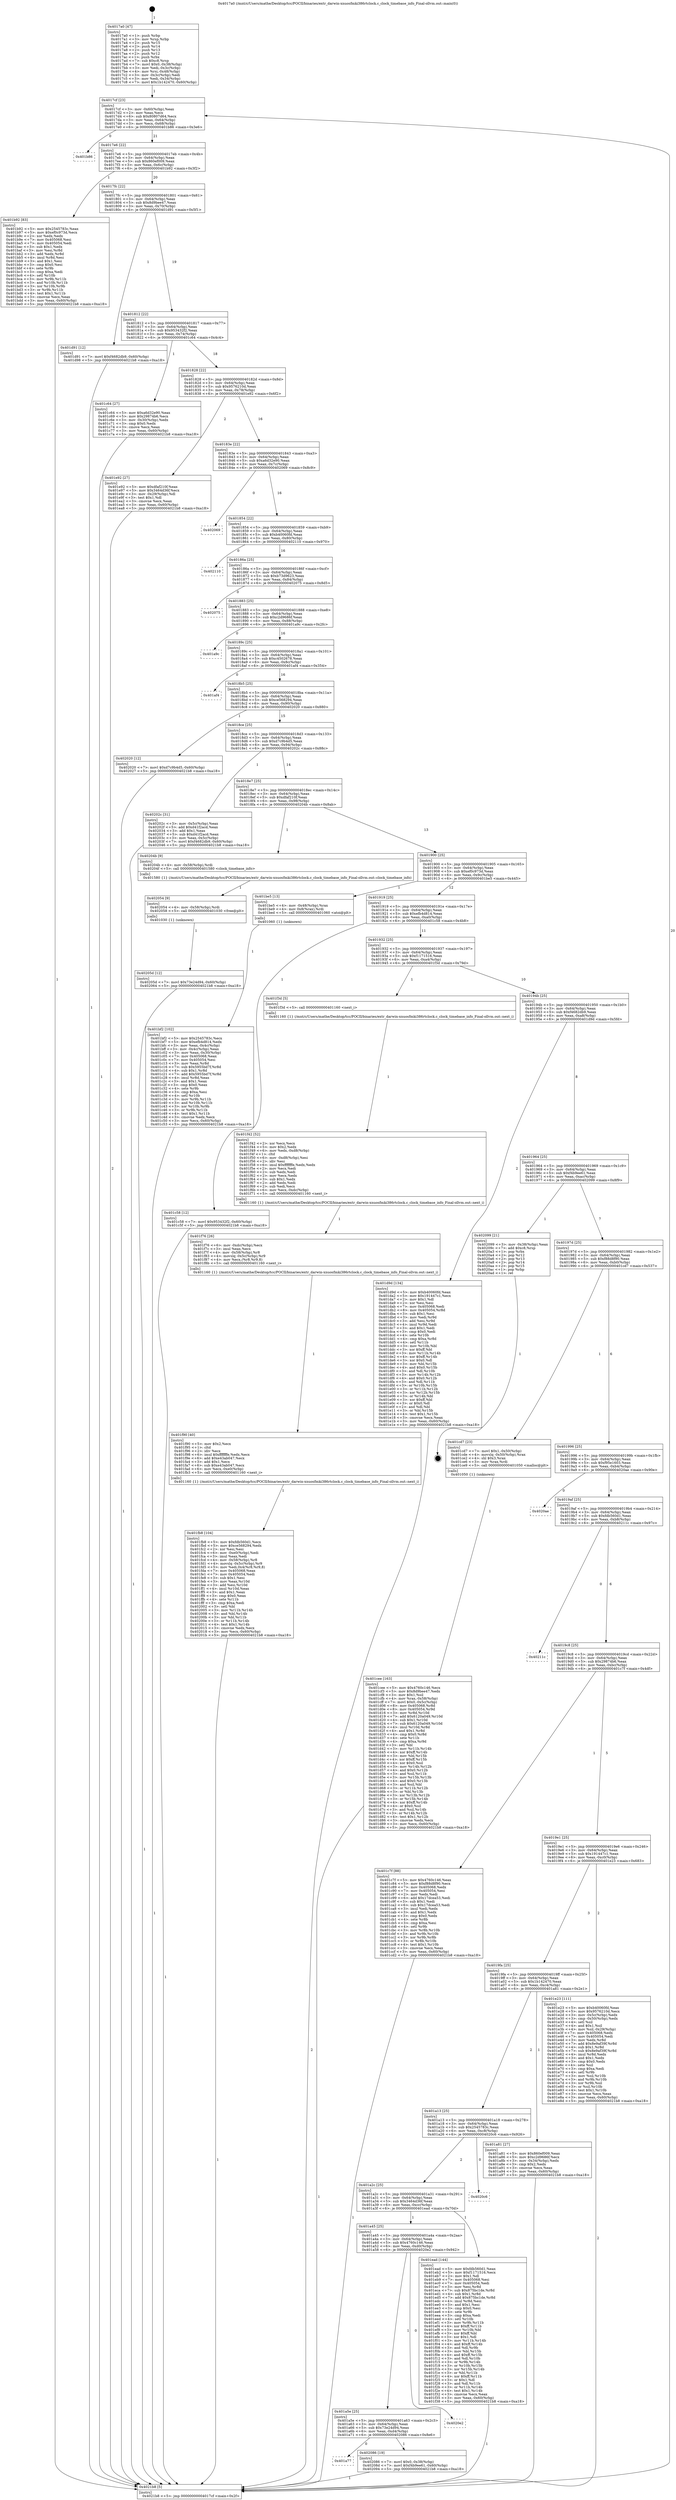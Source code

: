 digraph "0x4017a0" {
  label = "0x4017a0 (/mnt/c/Users/mathe/Desktop/tcc/POCII/binaries/extr_darwin-xnuosfmki386rtclock.c_clock_timebase_info_Final-ollvm.out::main(0))"
  labelloc = "t"
  node[shape=record]

  Entry [label="",width=0.3,height=0.3,shape=circle,fillcolor=black,style=filled]
  "0x4017cf" [label="{
     0x4017cf [23]\l
     | [instrs]\l
     &nbsp;&nbsp;0x4017cf \<+3\>: mov -0x60(%rbp),%eax\l
     &nbsp;&nbsp;0x4017d2 \<+2\>: mov %eax,%ecx\l
     &nbsp;&nbsp;0x4017d4 \<+6\>: sub $0x80807d64,%ecx\l
     &nbsp;&nbsp;0x4017da \<+3\>: mov %eax,-0x64(%rbp)\l
     &nbsp;&nbsp;0x4017dd \<+3\>: mov %ecx,-0x68(%rbp)\l
     &nbsp;&nbsp;0x4017e0 \<+6\>: je 0000000000401b86 \<main+0x3e6\>\l
  }"]
  "0x401b86" [label="{
     0x401b86\l
  }", style=dashed]
  "0x4017e6" [label="{
     0x4017e6 [22]\l
     | [instrs]\l
     &nbsp;&nbsp;0x4017e6 \<+5\>: jmp 00000000004017eb \<main+0x4b\>\l
     &nbsp;&nbsp;0x4017eb \<+3\>: mov -0x64(%rbp),%eax\l
     &nbsp;&nbsp;0x4017ee \<+5\>: sub $0x860ef009,%eax\l
     &nbsp;&nbsp;0x4017f3 \<+3\>: mov %eax,-0x6c(%rbp)\l
     &nbsp;&nbsp;0x4017f6 \<+6\>: je 0000000000401b92 \<main+0x3f2\>\l
  }"]
  Exit [label="",width=0.3,height=0.3,shape=circle,fillcolor=black,style=filled,peripheries=2]
  "0x401b92" [label="{
     0x401b92 [83]\l
     | [instrs]\l
     &nbsp;&nbsp;0x401b92 \<+5\>: mov $0x2545783c,%eax\l
     &nbsp;&nbsp;0x401b97 \<+5\>: mov $0xef0c973d,%ecx\l
     &nbsp;&nbsp;0x401b9c \<+2\>: xor %edx,%edx\l
     &nbsp;&nbsp;0x401b9e \<+7\>: mov 0x405068,%esi\l
     &nbsp;&nbsp;0x401ba5 \<+7\>: mov 0x405054,%edi\l
     &nbsp;&nbsp;0x401bac \<+3\>: sub $0x1,%edx\l
     &nbsp;&nbsp;0x401baf \<+3\>: mov %esi,%r8d\l
     &nbsp;&nbsp;0x401bb2 \<+3\>: add %edx,%r8d\l
     &nbsp;&nbsp;0x401bb5 \<+4\>: imul %r8d,%esi\l
     &nbsp;&nbsp;0x401bb9 \<+3\>: and $0x1,%esi\l
     &nbsp;&nbsp;0x401bbc \<+3\>: cmp $0x0,%esi\l
     &nbsp;&nbsp;0x401bbf \<+4\>: sete %r9b\l
     &nbsp;&nbsp;0x401bc3 \<+3\>: cmp $0xa,%edi\l
     &nbsp;&nbsp;0x401bc6 \<+4\>: setl %r10b\l
     &nbsp;&nbsp;0x401bca \<+3\>: mov %r9b,%r11b\l
     &nbsp;&nbsp;0x401bcd \<+3\>: and %r10b,%r11b\l
     &nbsp;&nbsp;0x401bd0 \<+3\>: xor %r10b,%r9b\l
     &nbsp;&nbsp;0x401bd3 \<+3\>: or %r9b,%r11b\l
     &nbsp;&nbsp;0x401bd6 \<+4\>: test $0x1,%r11b\l
     &nbsp;&nbsp;0x401bda \<+3\>: cmovne %ecx,%eax\l
     &nbsp;&nbsp;0x401bdd \<+3\>: mov %eax,-0x60(%rbp)\l
     &nbsp;&nbsp;0x401be0 \<+5\>: jmp 00000000004021b8 \<main+0xa18\>\l
  }"]
  "0x4017fc" [label="{
     0x4017fc [22]\l
     | [instrs]\l
     &nbsp;&nbsp;0x4017fc \<+5\>: jmp 0000000000401801 \<main+0x61\>\l
     &nbsp;&nbsp;0x401801 \<+3\>: mov -0x64(%rbp),%eax\l
     &nbsp;&nbsp;0x401804 \<+5\>: sub $0x8d9bee47,%eax\l
     &nbsp;&nbsp;0x401809 \<+3\>: mov %eax,-0x70(%rbp)\l
     &nbsp;&nbsp;0x40180c \<+6\>: je 0000000000401d91 \<main+0x5f1\>\l
  }"]
  "0x401a77" [label="{
     0x401a77\l
  }", style=dashed]
  "0x401d91" [label="{
     0x401d91 [12]\l
     | [instrs]\l
     &nbsp;&nbsp;0x401d91 \<+7\>: movl $0xf4682db9,-0x60(%rbp)\l
     &nbsp;&nbsp;0x401d98 \<+5\>: jmp 00000000004021b8 \<main+0xa18\>\l
  }"]
  "0x401812" [label="{
     0x401812 [22]\l
     | [instrs]\l
     &nbsp;&nbsp;0x401812 \<+5\>: jmp 0000000000401817 \<main+0x77\>\l
     &nbsp;&nbsp;0x401817 \<+3\>: mov -0x64(%rbp),%eax\l
     &nbsp;&nbsp;0x40181a \<+5\>: sub $0x953432f2,%eax\l
     &nbsp;&nbsp;0x40181f \<+3\>: mov %eax,-0x74(%rbp)\l
     &nbsp;&nbsp;0x401822 \<+6\>: je 0000000000401c64 \<main+0x4c4\>\l
  }"]
  "0x402086" [label="{
     0x402086 [19]\l
     | [instrs]\l
     &nbsp;&nbsp;0x402086 \<+7\>: movl $0x0,-0x38(%rbp)\l
     &nbsp;&nbsp;0x40208d \<+7\>: movl $0xf4b9ee61,-0x60(%rbp)\l
     &nbsp;&nbsp;0x402094 \<+5\>: jmp 00000000004021b8 \<main+0xa18\>\l
  }"]
  "0x401c64" [label="{
     0x401c64 [27]\l
     | [instrs]\l
     &nbsp;&nbsp;0x401c64 \<+5\>: mov $0xa6d32e90,%eax\l
     &nbsp;&nbsp;0x401c69 \<+5\>: mov $0x29874b6,%ecx\l
     &nbsp;&nbsp;0x401c6e \<+3\>: mov -0x30(%rbp),%edx\l
     &nbsp;&nbsp;0x401c71 \<+3\>: cmp $0x0,%edx\l
     &nbsp;&nbsp;0x401c74 \<+3\>: cmove %ecx,%eax\l
     &nbsp;&nbsp;0x401c77 \<+3\>: mov %eax,-0x60(%rbp)\l
     &nbsp;&nbsp;0x401c7a \<+5\>: jmp 00000000004021b8 \<main+0xa18\>\l
  }"]
  "0x401828" [label="{
     0x401828 [22]\l
     | [instrs]\l
     &nbsp;&nbsp;0x401828 \<+5\>: jmp 000000000040182d \<main+0x8d\>\l
     &nbsp;&nbsp;0x40182d \<+3\>: mov -0x64(%rbp),%eax\l
     &nbsp;&nbsp;0x401830 \<+5\>: sub $0x9576210d,%eax\l
     &nbsp;&nbsp;0x401835 \<+3\>: mov %eax,-0x78(%rbp)\l
     &nbsp;&nbsp;0x401838 \<+6\>: je 0000000000401e92 \<main+0x6f2\>\l
  }"]
  "0x401a5e" [label="{
     0x401a5e [25]\l
     | [instrs]\l
     &nbsp;&nbsp;0x401a5e \<+5\>: jmp 0000000000401a63 \<main+0x2c3\>\l
     &nbsp;&nbsp;0x401a63 \<+3\>: mov -0x64(%rbp),%eax\l
     &nbsp;&nbsp;0x401a66 \<+5\>: sub $0x73e24d94,%eax\l
     &nbsp;&nbsp;0x401a6b \<+6\>: mov %eax,-0xd4(%rbp)\l
     &nbsp;&nbsp;0x401a71 \<+6\>: je 0000000000402086 \<main+0x8e6\>\l
  }"]
  "0x401e92" [label="{
     0x401e92 [27]\l
     | [instrs]\l
     &nbsp;&nbsp;0x401e92 \<+5\>: mov $0xdfaf210f,%eax\l
     &nbsp;&nbsp;0x401e97 \<+5\>: mov $0x3464d36f,%ecx\l
     &nbsp;&nbsp;0x401e9c \<+3\>: mov -0x29(%rbp),%dl\l
     &nbsp;&nbsp;0x401e9f \<+3\>: test $0x1,%dl\l
     &nbsp;&nbsp;0x401ea2 \<+3\>: cmovne %ecx,%eax\l
     &nbsp;&nbsp;0x401ea5 \<+3\>: mov %eax,-0x60(%rbp)\l
     &nbsp;&nbsp;0x401ea8 \<+5\>: jmp 00000000004021b8 \<main+0xa18\>\l
  }"]
  "0x40183e" [label="{
     0x40183e [22]\l
     | [instrs]\l
     &nbsp;&nbsp;0x40183e \<+5\>: jmp 0000000000401843 \<main+0xa3\>\l
     &nbsp;&nbsp;0x401843 \<+3\>: mov -0x64(%rbp),%eax\l
     &nbsp;&nbsp;0x401846 \<+5\>: sub $0xa6d32e90,%eax\l
     &nbsp;&nbsp;0x40184b \<+3\>: mov %eax,-0x7c(%rbp)\l
     &nbsp;&nbsp;0x40184e \<+6\>: je 0000000000402069 \<main+0x8c9\>\l
  }"]
  "0x4020e2" [label="{
     0x4020e2\l
  }", style=dashed]
  "0x402069" [label="{
     0x402069\l
  }", style=dashed]
  "0x401854" [label="{
     0x401854 [22]\l
     | [instrs]\l
     &nbsp;&nbsp;0x401854 \<+5\>: jmp 0000000000401859 \<main+0xb9\>\l
     &nbsp;&nbsp;0x401859 \<+3\>: mov -0x64(%rbp),%eax\l
     &nbsp;&nbsp;0x40185c \<+5\>: sub $0xb40060fd,%eax\l
     &nbsp;&nbsp;0x401861 \<+3\>: mov %eax,-0x80(%rbp)\l
     &nbsp;&nbsp;0x401864 \<+6\>: je 0000000000402110 \<main+0x970\>\l
  }"]
  "0x40205d" [label="{
     0x40205d [12]\l
     | [instrs]\l
     &nbsp;&nbsp;0x40205d \<+7\>: movl $0x73e24d94,-0x60(%rbp)\l
     &nbsp;&nbsp;0x402064 \<+5\>: jmp 00000000004021b8 \<main+0xa18\>\l
  }"]
  "0x402110" [label="{
     0x402110\l
  }", style=dashed]
  "0x40186a" [label="{
     0x40186a [25]\l
     | [instrs]\l
     &nbsp;&nbsp;0x40186a \<+5\>: jmp 000000000040186f \<main+0xcf\>\l
     &nbsp;&nbsp;0x40186f \<+3\>: mov -0x64(%rbp),%eax\l
     &nbsp;&nbsp;0x401872 \<+5\>: sub $0xb73d9623,%eax\l
     &nbsp;&nbsp;0x401877 \<+6\>: mov %eax,-0x84(%rbp)\l
     &nbsp;&nbsp;0x40187d \<+6\>: je 0000000000402075 \<main+0x8d5\>\l
  }"]
  "0x402054" [label="{
     0x402054 [9]\l
     | [instrs]\l
     &nbsp;&nbsp;0x402054 \<+4\>: mov -0x58(%rbp),%rdi\l
     &nbsp;&nbsp;0x402058 \<+5\>: call 0000000000401030 \<free@plt\>\l
     | [calls]\l
     &nbsp;&nbsp;0x401030 \{1\} (unknown)\l
  }"]
  "0x402075" [label="{
     0x402075\l
  }", style=dashed]
  "0x401883" [label="{
     0x401883 [25]\l
     | [instrs]\l
     &nbsp;&nbsp;0x401883 \<+5\>: jmp 0000000000401888 \<main+0xe8\>\l
     &nbsp;&nbsp;0x401888 \<+3\>: mov -0x64(%rbp),%eax\l
     &nbsp;&nbsp;0x40188b \<+5\>: sub $0xc2d9686f,%eax\l
     &nbsp;&nbsp;0x401890 \<+6\>: mov %eax,-0x88(%rbp)\l
     &nbsp;&nbsp;0x401896 \<+6\>: je 0000000000401a9c \<main+0x2fc\>\l
  }"]
  "0x401fb8" [label="{
     0x401fb8 [104]\l
     | [instrs]\l
     &nbsp;&nbsp;0x401fb8 \<+5\>: mov $0xfdb560d1,%ecx\l
     &nbsp;&nbsp;0x401fbd \<+5\>: mov $0xce568294,%edx\l
     &nbsp;&nbsp;0x401fc2 \<+2\>: xor %esi,%esi\l
     &nbsp;&nbsp;0x401fc4 \<+6\>: mov -0xe0(%rbp),%edi\l
     &nbsp;&nbsp;0x401fca \<+3\>: imul %eax,%edi\l
     &nbsp;&nbsp;0x401fcd \<+4\>: mov -0x58(%rbp),%r8\l
     &nbsp;&nbsp;0x401fd1 \<+4\>: movslq -0x5c(%rbp),%r9\l
     &nbsp;&nbsp;0x401fd5 \<+5\>: mov %edi,0x4(%r8,%r9,8)\l
     &nbsp;&nbsp;0x401fda \<+7\>: mov 0x405068,%eax\l
     &nbsp;&nbsp;0x401fe1 \<+7\>: mov 0x405054,%edi\l
     &nbsp;&nbsp;0x401fe8 \<+3\>: sub $0x1,%esi\l
     &nbsp;&nbsp;0x401feb \<+3\>: mov %eax,%r10d\l
     &nbsp;&nbsp;0x401fee \<+3\>: add %esi,%r10d\l
     &nbsp;&nbsp;0x401ff1 \<+4\>: imul %r10d,%eax\l
     &nbsp;&nbsp;0x401ff5 \<+3\>: and $0x1,%eax\l
     &nbsp;&nbsp;0x401ff8 \<+3\>: cmp $0x0,%eax\l
     &nbsp;&nbsp;0x401ffb \<+4\>: sete %r11b\l
     &nbsp;&nbsp;0x401fff \<+3\>: cmp $0xa,%edi\l
     &nbsp;&nbsp;0x402002 \<+3\>: setl %bl\l
     &nbsp;&nbsp;0x402005 \<+3\>: mov %r11b,%r14b\l
     &nbsp;&nbsp;0x402008 \<+3\>: and %bl,%r14b\l
     &nbsp;&nbsp;0x40200b \<+3\>: xor %bl,%r11b\l
     &nbsp;&nbsp;0x40200e \<+3\>: or %r11b,%r14b\l
     &nbsp;&nbsp;0x402011 \<+4\>: test $0x1,%r14b\l
     &nbsp;&nbsp;0x402015 \<+3\>: cmovne %edx,%ecx\l
     &nbsp;&nbsp;0x402018 \<+3\>: mov %ecx,-0x60(%rbp)\l
     &nbsp;&nbsp;0x40201b \<+5\>: jmp 00000000004021b8 \<main+0xa18\>\l
  }"]
  "0x401a9c" [label="{
     0x401a9c\l
  }", style=dashed]
  "0x40189c" [label="{
     0x40189c [25]\l
     | [instrs]\l
     &nbsp;&nbsp;0x40189c \<+5\>: jmp 00000000004018a1 \<main+0x101\>\l
     &nbsp;&nbsp;0x4018a1 \<+3\>: mov -0x64(%rbp),%eax\l
     &nbsp;&nbsp;0x4018a4 \<+5\>: sub $0xc4502678,%eax\l
     &nbsp;&nbsp;0x4018a9 \<+6\>: mov %eax,-0x8c(%rbp)\l
     &nbsp;&nbsp;0x4018af \<+6\>: je 0000000000401af4 \<main+0x354\>\l
  }"]
  "0x401f90" [label="{
     0x401f90 [40]\l
     | [instrs]\l
     &nbsp;&nbsp;0x401f90 \<+5\>: mov $0x2,%ecx\l
     &nbsp;&nbsp;0x401f95 \<+1\>: cltd\l
     &nbsp;&nbsp;0x401f96 \<+2\>: idiv %ecx\l
     &nbsp;&nbsp;0x401f98 \<+6\>: imul $0xfffffffe,%edx,%ecx\l
     &nbsp;&nbsp;0x401f9e \<+6\>: add $0xe43ab047,%ecx\l
     &nbsp;&nbsp;0x401fa4 \<+3\>: add $0x1,%ecx\l
     &nbsp;&nbsp;0x401fa7 \<+6\>: sub $0xe43ab047,%ecx\l
     &nbsp;&nbsp;0x401fad \<+6\>: mov %ecx,-0xe0(%rbp)\l
     &nbsp;&nbsp;0x401fb3 \<+5\>: call 0000000000401160 \<next_i\>\l
     | [calls]\l
     &nbsp;&nbsp;0x401160 \{1\} (/mnt/c/Users/mathe/Desktop/tcc/POCII/binaries/extr_darwin-xnuosfmki386rtclock.c_clock_timebase_info_Final-ollvm.out::next_i)\l
  }"]
  "0x401af4" [label="{
     0x401af4\l
  }", style=dashed]
  "0x4018b5" [label="{
     0x4018b5 [25]\l
     | [instrs]\l
     &nbsp;&nbsp;0x4018b5 \<+5\>: jmp 00000000004018ba \<main+0x11a\>\l
     &nbsp;&nbsp;0x4018ba \<+3\>: mov -0x64(%rbp),%eax\l
     &nbsp;&nbsp;0x4018bd \<+5\>: sub $0xce568294,%eax\l
     &nbsp;&nbsp;0x4018c2 \<+6\>: mov %eax,-0x90(%rbp)\l
     &nbsp;&nbsp;0x4018c8 \<+6\>: je 0000000000402020 \<main+0x880\>\l
  }"]
  "0x401f76" [label="{
     0x401f76 [26]\l
     | [instrs]\l
     &nbsp;&nbsp;0x401f76 \<+6\>: mov -0xdc(%rbp),%ecx\l
     &nbsp;&nbsp;0x401f7c \<+3\>: imul %eax,%ecx\l
     &nbsp;&nbsp;0x401f7f \<+4\>: mov -0x58(%rbp),%r8\l
     &nbsp;&nbsp;0x401f83 \<+4\>: movslq -0x5c(%rbp),%r9\l
     &nbsp;&nbsp;0x401f87 \<+4\>: mov %ecx,(%r8,%r9,8)\l
     &nbsp;&nbsp;0x401f8b \<+5\>: call 0000000000401160 \<next_i\>\l
     | [calls]\l
     &nbsp;&nbsp;0x401160 \{1\} (/mnt/c/Users/mathe/Desktop/tcc/POCII/binaries/extr_darwin-xnuosfmki386rtclock.c_clock_timebase_info_Final-ollvm.out::next_i)\l
  }"]
  "0x402020" [label="{
     0x402020 [12]\l
     | [instrs]\l
     &nbsp;&nbsp;0x402020 \<+7\>: movl $0xd7c9b4d5,-0x60(%rbp)\l
     &nbsp;&nbsp;0x402027 \<+5\>: jmp 00000000004021b8 \<main+0xa18\>\l
  }"]
  "0x4018ce" [label="{
     0x4018ce [25]\l
     | [instrs]\l
     &nbsp;&nbsp;0x4018ce \<+5\>: jmp 00000000004018d3 \<main+0x133\>\l
     &nbsp;&nbsp;0x4018d3 \<+3\>: mov -0x64(%rbp),%eax\l
     &nbsp;&nbsp;0x4018d6 \<+5\>: sub $0xd7c9b4d5,%eax\l
     &nbsp;&nbsp;0x4018db \<+6\>: mov %eax,-0x94(%rbp)\l
     &nbsp;&nbsp;0x4018e1 \<+6\>: je 000000000040202c \<main+0x88c\>\l
  }"]
  "0x401f42" [label="{
     0x401f42 [52]\l
     | [instrs]\l
     &nbsp;&nbsp;0x401f42 \<+2\>: xor %ecx,%ecx\l
     &nbsp;&nbsp;0x401f44 \<+5\>: mov $0x2,%edx\l
     &nbsp;&nbsp;0x401f49 \<+6\>: mov %edx,-0xd8(%rbp)\l
     &nbsp;&nbsp;0x401f4f \<+1\>: cltd\l
     &nbsp;&nbsp;0x401f50 \<+6\>: mov -0xd8(%rbp),%esi\l
     &nbsp;&nbsp;0x401f56 \<+2\>: idiv %esi\l
     &nbsp;&nbsp;0x401f58 \<+6\>: imul $0xfffffffe,%edx,%edx\l
     &nbsp;&nbsp;0x401f5e \<+2\>: mov %ecx,%edi\l
     &nbsp;&nbsp;0x401f60 \<+2\>: sub %edx,%edi\l
     &nbsp;&nbsp;0x401f62 \<+2\>: mov %ecx,%edx\l
     &nbsp;&nbsp;0x401f64 \<+3\>: sub $0x1,%edx\l
     &nbsp;&nbsp;0x401f67 \<+2\>: add %edx,%edi\l
     &nbsp;&nbsp;0x401f69 \<+2\>: sub %edi,%ecx\l
     &nbsp;&nbsp;0x401f6b \<+6\>: mov %ecx,-0xdc(%rbp)\l
     &nbsp;&nbsp;0x401f71 \<+5\>: call 0000000000401160 \<next_i\>\l
     | [calls]\l
     &nbsp;&nbsp;0x401160 \{1\} (/mnt/c/Users/mathe/Desktop/tcc/POCII/binaries/extr_darwin-xnuosfmki386rtclock.c_clock_timebase_info_Final-ollvm.out::next_i)\l
  }"]
  "0x40202c" [label="{
     0x40202c [31]\l
     | [instrs]\l
     &nbsp;&nbsp;0x40202c \<+3\>: mov -0x5c(%rbp),%eax\l
     &nbsp;&nbsp;0x40202f \<+5\>: add $0xd41f2acd,%eax\l
     &nbsp;&nbsp;0x402034 \<+3\>: add $0x1,%eax\l
     &nbsp;&nbsp;0x402037 \<+5\>: sub $0xd41f2acd,%eax\l
     &nbsp;&nbsp;0x40203c \<+3\>: mov %eax,-0x5c(%rbp)\l
     &nbsp;&nbsp;0x40203f \<+7\>: movl $0xf4682db9,-0x60(%rbp)\l
     &nbsp;&nbsp;0x402046 \<+5\>: jmp 00000000004021b8 \<main+0xa18\>\l
  }"]
  "0x4018e7" [label="{
     0x4018e7 [25]\l
     | [instrs]\l
     &nbsp;&nbsp;0x4018e7 \<+5\>: jmp 00000000004018ec \<main+0x14c\>\l
     &nbsp;&nbsp;0x4018ec \<+3\>: mov -0x64(%rbp),%eax\l
     &nbsp;&nbsp;0x4018ef \<+5\>: sub $0xdfaf210f,%eax\l
     &nbsp;&nbsp;0x4018f4 \<+6\>: mov %eax,-0x98(%rbp)\l
     &nbsp;&nbsp;0x4018fa \<+6\>: je 000000000040204b \<main+0x8ab\>\l
  }"]
  "0x401a45" [label="{
     0x401a45 [25]\l
     | [instrs]\l
     &nbsp;&nbsp;0x401a45 \<+5\>: jmp 0000000000401a4a \<main+0x2aa\>\l
     &nbsp;&nbsp;0x401a4a \<+3\>: mov -0x64(%rbp),%eax\l
     &nbsp;&nbsp;0x401a4d \<+5\>: sub $0x4760c146,%eax\l
     &nbsp;&nbsp;0x401a52 \<+6\>: mov %eax,-0xd0(%rbp)\l
     &nbsp;&nbsp;0x401a58 \<+6\>: je 00000000004020e2 \<main+0x942\>\l
  }"]
  "0x40204b" [label="{
     0x40204b [9]\l
     | [instrs]\l
     &nbsp;&nbsp;0x40204b \<+4\>: mov -0x58(%rbp),%rdi\l
     &nbsp;&nbsp;0x40204f \<+5\>: call 0000000000401580 \<clock_timebase_info\>\l
     | [calls]\l
     &nbsp;&nbsp;0x401580 \{1\} (/mnt/c/Users/mathe/Desktop/tcc/POCII/binaries/extr_darwin-xnuosfmki386rtclock.c_clock_timebase_info_Final-ollvm.out::clock_timebase_info)\l
  }"]
  "0x401900" [label="{
     0x401900 [25]\l
     | [instrs]\l
     &nbsp;&nbsp;0x401900 \<+5\>: jmp 0000000000401905 \<main+0x165\>\l
     &nbsp;&nbsp;0x401905 \<+3\>: mov -0x64(%rbp),%eax\l
     &nbsp;&nbsp;0x401908 \<+5\>: sub $0xef0c973d,%eax\l
     &nbsp;&nbsp;0x40190d \<+6\>: mov %eax,-0x9c(%rbp)\l
     &nbsp;&nbsp;0x401913 \<+6\>: je 0000000000401be5 \<main+0x445\>\l
  }"]
  "0x401ead" [label="{
     0x401ead [144]\l
     | [instrs]\l
     &nbsp;&nbsp;0x401ead \<+5\>: mov $0xfdb560d1,%eax\l
     &nbsp;&nbsp;0x401eb2 \<+5\>: mov $0xf1171516,%ecx\l
     &nbsp;&nbsp;0x401eb7 \<+2\>: mov $0x1,%dl\l
     &nbsp;&nbsp;0x401eb9 \<+7\>: mov 0x405068,%esi\l
     &nbsp;&nbsp;0x401ec0 \<+7\>: mov 0x405054,%edi\l
     &nbsp;&nbsp;0x401ec7 \<+3\>: mov %esi,%r8d\l
     &nbsp;&nbsp;0x401eca \<+7\>: sub $0x875bc1de,%r8d\l
     &nbsp;&nbsp;0x401ed1 \<+4\>: sub $0x1,%r8d\l
     &nbsp;&nbsp;0x401ed5 \<+7\>: add $0x875bc1de,%r8d\l
     &nbsp;&nbsp;0x401edc \<+4\>: imul %r8d,%esi\l
     &nbsp;&nbsp;0x401ee0 \<+3\>: and $0x1,%esi\l
     &nbsp;&nbsp;0x401ee3 \<+3\>: cmp $0x0,%esi\l
     &nbsp;&nbsp;0x401ee6 \<+4\>: sete %r9b\l
     &nbsp;&nbsp;0x401eea \<+3\>: cmp $0xa,%edi\l
     &nbsp;&nbsp;0x401eed \<+4\>: setl %r10b\l
     &nbsp;&nbsp;0x401ef1 \<+3\>: mov %r9b,%r11b\l
     &nbsp;&nbsp;0x401ef4 \<+4\>: xor $0xff,%r11b\l
     &nbsp;&nbsp;0x401ef8 \<+3\>: mov %r10b,%bl\l
     &nbsp;&nbsp;0x401efb \<+3\>: xor $0xff,%bl\l
     &nbsp;&nbsp;0x401efe \<+3\>: xor $0x1,%dl\l
     &nbsp;&nbsp;0x401f01 \<+3\>: mov %r11b,%r14b\l
     &nbsp;&nbsp;0x401f04 \<+4\>: and $0xff,%r14b\l
     &nbsp;&nbsp;0x401f08 \<+3\>: and %dl,%r9b\l
     &nbsp;&nbsp;0x401f0b \<+3\>: mov %bl,%r15b\l
     &nbsp;&nbsp;0x401f0e \<+4\>: and $0xff,%r15b\l
     &nbsp;&nbsp;0x401f12 \<+3\>: and %dl,%r10b\l
     &nbsp;&nbsp;0x401f15 \<+3\>: or %r9b,%r14b\l
     &nbsp;&nbsp;0x401f18 \<+3\>: or %r10b,%r15b\l
     &nbsp;&nbsp;0x401f1b \<+3\>: xor %r15b,%r14b\l
     &nbsp;&nbsp;0x401f1e \<+3\>: or %bl,%r11b\l
     &nbsp;&nbsp;0x401f21 \<+4\>: xor $0xff,%r11b\l
     &nbsp;&nbsp;0x401f25 \<+3\>: or $0x1,%dl\l
     &nbsp;&nbsp;0x401f28 \<+3\>: and %dl,%r11b\l
     &nbsp;&nbsp;0x401f2b \<+3\>: or %r11b,%r14b\l
     &nbsp;&nbsp;0x401f2e \<+4\>: test $0x1,%r14b\l
     &nbsp;&nbsp;0x401f32 \<+3\>: cmovne %ecx,%eax\l
     &nbsp;&nbsp;0x401f35 \<+3\>: mov %eax,-0x60(%rbp)\l
     &nbsp;&nbsp;0x401f38 \<+5\>: jmp 00000000004021b8 \<main+0xa18\>\l
  }"]
  "0x401be5" [label="{
     0x401be5 [13]\l
     | [instrs]\l
     &nbsp;&nbsp;0x401be5 \<+4\>: mov -0x48(%rbp),%rax\l
     &nbsp;&nbsp;0x401be9 \<+4\>: mov 0x8(%rax),%rdi\l
     &nbsp;&nbsp;0x401bed \<+5\>: call 0000000000401060 \<atoi@plt\>\l
     | [calls]\l
     &nbsp;&nbsp;0x401060 \{1\} (unknown)\l
  }"]
  "0x401919" [label="{
     0x401919 [25]\l
     | [instrs]\l
     &nbsp;&nbsp;0x401919 \<+5\>: jmp 000000000040191e \<main+0x17e\>\l
     &nbsp;&nbsp;0x40191e \<+3\>: mov -0x64(%rbp),%eax\l
     &nbsp;&nbsp;0x401921 \<+5\>: sub $0xefb4d814,%eax\l
     &nbsp;&nbsp;0x401926 \<+6\>: mov %eax,-0xa0(%rbp)\l
     &nbsp;&nbsp;0x40192c \<+6\>: je 0000000000401c58 \<main+0x4b8\>\l
  }"]
  "0x401a2c" [label="{
     0x401a2c [25]\l
     | [instrs]\l
     &nbsp;&nbsp;0x401a2c \<+5\>: jmp 0000000000401a31 \<main+0x291\>\l
     &nbsp;&nbsp;0x401a31 \<+3\>: mov -0x64(%rbp),%eax\l
     &nbsp;&nbsp;0x401a34 \<+5\>: sub $0x3464d36f,%eax\l
     &nbsp;&nbsp;0x401a39 \<+6\>: mov %eax,-0xcc(%rbp)\l
     &nbsp;&nbsp;0x401a3f \<+6\>: je 0000000000401ead \<main+0x70d\>\l
  }"]
  "0x401c58" [label="{
     0x401c58 [12]\l
     | [instrs]\l
     &nbsp;&nbsp;0x401c58 \<+7\>: movl $0x953432f2,-0x60(%rbp)\l
     &nbsp;&nbsp;0x401c5f \<+5\>: jmp 00000000004021b8 \<main+0xa18\>\l
  }"]
  "0x401932" [label="{
     0x401932 [25]\l
     | [instrs]\l
     &nbsp;&nbsp;0x401932 \<+5\>: jmp 0000000000401937 \<main+0x197\>\l
     &nbsp;&nbsp;0x401937 \<+3\>: mov -0x64(%rbp),%eax\l
     &nbsp;&nbsp;0x40193a \<+5\>: sub $0xf1171516,%eax\l
     &nbsp;&nbsp;0x40193f \<+6\>: mov %eax,-0xa4(%rbp)\l
     &nbsp;&nbsp;0x401945 \<+6\>: je 0000000000401f3d \<main+0x79d\>\l
  }"]
  "0x4020c6" [label="{
     0x4020c6\l
  }", style=dashed]
  "0x401f3d" [label="{
     0x401f3d [5]\l
     | [instrs]\l
     &nbsp;&nbsp;0x401f3d \<+5\>: call 0000000000401160 \<next_i\>\l
     | [calls]\l
     &nbsp;&nbsp;0x401160 \{1\} (/mnt/c/Users/mathe/Desktop/tcc/POCII/binaries/extr_darwin-xnuosfmki386rtclock.c_clock_timebase_info_Final-ollvm.out::next_i)\l
  }"]
  "0x40194b" [label="{
     0x40194b [25]\l
     | [instrs]\l
     &nbsp;&nbsp;0x40194b \<+5\>: jmp 0000000000401950 \<main+0x1b0\>\l
     &nbsp;&nbsp;0x401950 \<+3\>: mov -0x64(%rbp),%eax\l
     &nbsp;&nbsp;0x401953 \<+5\>: sub $0xf4682db9,%eax\l
     &nbsp;&nbsp;0x401958 \<+6\>: mov %eax,-0xa8(%rbp)\l
     &nbsp;&nbsp;0x40195e \<+6\>: je 0000000000401d9d \<main+0x5fd\>\l
  }"]
  "0x401cee" [label="{
     0x401cee [163]\l
     | [instrs]\l
     &nbsp;&nbsp;0x401cee \<+5\>: mov $0x4760c146,%ecx\l
     &nbsp;&nbsp;0x401cf3 \<+5\>: mov $0x8d9bee47,%edx\l
     &nbsp;&nbsp;0x401cf8 \<+3\>: mov $0x1,%sil\l
     &nbsp;&nbsp;0x401cfb \<+4\>: mov %rax,-0x58(%rbp)\l
     &nbsp;&nbsp;0x401cff \<+7\>: movl $0x0,-0x5c(%rbp)\l
     &nbsp;&nbsp;0x401d06 \<+8\>: mov 0x405068,%r8d\l
     &nbsp;&nbsp;0x401d0e \<+8\>: mov 0x405054,%r9d\l
     &nbsp;&nbsp;0x401d16 \<+3\>: mov %r8d,%r10d\l
     &nbsp;&nbsp;0x401d19 \<+7\>: add $0x6120a049,%r10d\l
     &nbsp;&nbsp;0x401d20 \<+4\>: sub $0x1,%r10d\l
     &nbsp;&nbsp;0x401d24 \<+7\>: sub $0x6120a049,%r10d\l
     &nbsp;&nbsp;0x401d2b \<+4\>: imul %r10d,%r8d\l
     &nbsp;&nbsp;0x401d2f \<+4\>: and $0x1,%r8d\l
     &nbsp;&nbsp;0x401d33 \<+4\>: cmp $0x0,%r8d\l
     &nbsp;&nbsp;0x401d37 \<+4\>: sete %r11b\l
     &nbsp;&nbsp;0x401d3b \<+4\>: cmp $0xa,%r9d\l
     &nbsp;&nbsp;0x401d3f \<+3\>: setl %bl\l
     &nbsp;&nbsp;0x401d42 \<+3\>: mov %r11b,%r14b\l
     &nbsp;&nbsp;0x401d45 \<+4\>: xor $0xff,%r14b\l
     &nbsp;&nbsp;0x401d49 \<+3\>: mov %bl,%r15b\l
     &nbsp;&nbsp;0x401d4c \<+4\>: xor $0xff,%r15b\l
     &nbsp;&nbsp;0x401d50 \<+4\>: xor $0x0,%sil\l
     &nbsp;&nbsp;0x401d54 \<+3\>: mov %r14b,%r12b\l
     &nbsp;&nbsp;0x401d57 \<+4\>: and $0x0,%r12b\l
     &nbsp;&nbsp;0x401d5b \<+3\>: and %sil,%r11b\l
     &nbsp;&nbsp;0x401d5e \<+3\>: mov %r15b,%r13b\l
     &nbsp;&nbsp;0x401d61 \<+4\>: and $0x0,%r13b\l
     &nbsp;&nbsp;0x401d65 \<+3\>: and %sil,%bl\l
     &nbsp;&nbsp;0x401d68 \<+3\>: or %r11b,%r12b\l
     &nbsp;&nbsp;0x401d6b \<+3\>: or %bl,%r13b\l
     &nbsp;&nbsp;0x401d6e \<+3\>: xor %r13b,%r12b\l
     &nbsp;&nbsp;0x401d71 \<+3\>: or %r15b,%r14b\l
     &nbsp;&nbsp;0x401d74 \<+4\>: xor $0xff,%r14b\l
     &nbsp;&nbsp;0x401d78 \<+4\>: or $0x0,%sil\l
     &nbsp;&nbsp;0x401d7c \<+3\>: and %sil,%r14b\l
     &nbsp;&nbsp;0x401d7f \<+3\>: or %r14b,%r12b\l
     &nbsp;&nbsp;0x401d82 \<+4\>: test $0x1,%r12b\l
     &nbsp;&nbsp;0x401d86 \<+3\>: cmovne %edx,%ecx\l
     &nbsp;&nbsp;0x401d89 \<+3\>: mov %ecx,-0x60(%rbp)\l
     &nbsp;&nbsp;0x401d8c \<+5\>: jmp 00000000004021b8 \<main+0xa18\>\l
  }"]
  "0x401d9d" [label="{
     0x401d9d [134]\l
     | [instrs]\l
     &nbsp;&nbsp;0x401d9d \<+5\>: mov $0xb40060fd,%eax\l
     &nbsp;&nbsp;0x401da2 \<+5\>: mov $0x191447c1,%ecx\l
     &nbsp;&nbsp;0x401da7 \<+2\>: mov $0x1,%dl\l
     &nbsp;&nbsp;0x401da9 \<+2\>: xor %esi,%esi\l
     &nbsp;&nbsp;0x401dab \<+7\>: mov 0x405068,%edi\l
     &nbsp;&nbsp;0x401db2 \<+8\>: mov 0x405054,%r8d\l
     &nbsp;&nbsp;0x401dba \<+3\>: sub $0x1,%esi\l
     &nbsp;&nbsp;0x401dbd \<+3\>: mov %edi,%r9d\l
     &nbsp;&nbsp;0x401dc0 \<+3\>: add %esi,%r9d\l
     &nbsp;&nbsp;0x401dc3 \<+4\>: imul %r9d,%edi\l
     &nbsp;&nbsp;0x401dc7 \<+3\>: and $0x1,%edi\l
     &nbsp;&nbsp;0x401dca \<+3\>: cmp $0x0,%edi\l
     &nbsp;&nbsp;0x401dcd \<+4\>: sete %r10b\l
     &nbsp;&nbsp;0x401dd1 \<+4\>: cmp $0xa,%r8d\l
     &nbsp;&nbsp;0x401dd5 \<+4\>: setl %r11b\l
     &nbsp;&nbsp;0x401dd9 \<+3\>: mov %r10b,%bl\l
     &nbsp;&nbsp;0x401ddc \<+3\>: xor $0xff,%bl\l
     &nbsp;&nbsp;0x401ddf \<+3\>: mov %r11b,%r14b\l
     &nbsp;&nbsp;0x401de2 \<+4\>: xor $0xff,%r14b\l
     &nbsp;&nbsp;0x401de6 \<+3\>: xor $0x0,%dl\l
     &nbsp;&nbsp;0x401de9 \<+3\>: mov %bl,%r15b\l
     &nbsp;&nbsp;0x401dec \<+4\>: and $0x0,%r15b\l
     &nbsp;&nbsp;0x401df0 \<+3\>: and %dl,%r10b\l
     &nbsp;&nbsp;0x401df3 \<+3\>: mov %r14b,%r12b\l
     &nbsp;&nbsp;0x401df6 \<+4\>: and $0x0,%r12b\l
     &nbsp;&nbsp;0x401dfa \<+3\>: and %dl,%r11b\l
     &nbsp;&nbsp;0x401dfd \<+3\>: or %r10b,%r15b\l
     &nbsp;&nbsp;0x401e00 \<+3\>: or %r11b,%r12b\l
     &nbsp;&nbsp;0x401e03 \<+3\>: xor %r12b,%r15b\l
     &nbsp;&nbsp;0x401e06 \<+3\>: or %r14b,%bl\l
     &nbsp;&nbsp;0x401e09 \<+3\>: xor $0xff,%bl\l
     &nbsp;&nbsp;0x401e0c \<+3\>: or $0x0,%dl\l
     &nbsp;&nbsp;0x401e0f \<+2\>: and %dl,%bl\l
     &nbsp;&nbsp;0x401e11 \<+3\>: or %bl,%r15b\l
     &nbsp;&nbsp;0x401e14 \<+4\>: test $0x1,%r15b\l
     &nbsp;&nbsp;0x401e18 \<+3\>: cmovne %ecx,%eax\l
     &nbsp;&nbsp;0x401e1b \<+3\>: mov %eax,-0x60(%rbp)\l
     &nbsp;&nbsp;0x401e1e \<+5\>: jmp 00000000004021b8 \<main+0xa18\>\l
  }"]
  "0x401964" [label="{
     0x401964 [25]\l
     | [instrs]\l
     &nbsp;&nbsp;0x401964 \<+5\>: jmp 0000000000401969 \<main+0x1c9\>\l
     &nbsp;&nbsp;0x401969 \<+3\>: mov -0x64(%rbp),%eax\l
     &nbsp;&nbsp;0x40196c \<+5\>: sub $0xf4b9ee61,%eax\l
     &nbsp;&nbsp;0x401971 \<+6\>: mov %eax,-0xac(%rbp)\l
     &nbsp;&nbsp;0x401977 \<+6\>: je 0000000000402099 \<main+0x8f9\>\l
  }"]
  "0x401bf2" [label="{
     0x401bf2 [102]\l
     | [instrs]\l
     &nbsp;&nbsp;0x401bf2 \<+5\>: mov $0x2545783c,%ecx\l
     &nbsp;&nbsp;0x401bf7 \<+5\>: mov $0xefb4d814,%edx\l
     &nbsp;&nbsp;0x401bfc \<+3\>: mov %eax,-0x4c(%rbp)\l
     &nbsp;&nbsp;0x401bff \<+3\>: mov -0x4c(%rbp),%eax\l
     &nbsp;&nbsp;0x401c02 \<+3\>: mov %eax,-0x30(%rbp)\l
     &nbsp;&nbsp;0x401c05 \<+7\>: mov 0x405068,%eax\l
     &nbsp;&nbsp;0x401c0c \<+7\>: mov 0x405054,%esi\l
     &nbsp;&nbsp;0x401c13 \<+3\>: mov %eax,%r8d\l
     &nbsp;&nbsp;0x401c16 \<+7\>: sub $0x5955bd7f,%r8d\l
     &nbsp;&nbsp;0x401c1d \<+4\>: sub $0x1,%r8d\l
     &nbsp;&nbsp;0x401c21 \<+7\>: add $0x5955bd7f,%r8d\l
     &nbsp;&nbsp;0x401c28 \<+4\>: imul %r8d,%eax\l
     &nbsp;&nbsp;0x401c2c \<+3\>: and $0x1,%eax\l
     &nbsp;&nbsp;0x401c2f \<+3\>: cmp $0x0,%eax\l
     &nbsp;&nbsp;0x401c32 \<+4\>: sete %r9b\l
     &nbsp;&nbsp;0x401c36 \<+3\>: cmp $0xa,%esi\l
     &nbsp;&nbsp;0x401c39 \<+4\>: setl %r10b\l
     &nbsp;&nbsp;0x401c3d \<+3\>: mov %r9b,%r11b\l
     &nbsp;&nbsp;0x401c40 \<+3\>: and %r10b,%r11b\l
     &nbsp;&nbsp;0x401c43 \<+3\>: xor %r10b,%r9b\l
     &nbsp;&nbsp;0x401c46 \<+3\>: or %r9b,%r11b\l
     &nbsp;&nbsp;0x401c49 \<+4\>: test $0x1,%r11b\l
     &nbsp;&nbsp;0x401c4d \<+3\>: cmovne %edx,%ecx\l
     &nbsp;&nbsp;0x401c50 \<+3\>: mov %ecx,-0x60(%rbp)\l
     &nbsp;&nbsp;0x401c53 \<+5\>: jmp 00000000004021b8 \<main+0xa18\>\l
  }"]
  "0x402099" [label="{
     0x402099 [21]\l
     | [instrs]\l
     &nbsp;&nbsp;0x402099 \<+3\>: mov -0x38(%rbp),%eax\l
     &nbsp;&nbsp;0x40209c \<+7\>: add $0xc8,%rsp\l
     &nbsp;&nbsp;0x4020a3 \<+1\>: pop %rbx\l
     &nbsp;&nbsp;0x4020a4 \<+2\>: pop %r12\l
     &nbsp;&nbsp;0x4020a6 \<+2\>: pop %r13\l
     &nbsp;&nbsp;0x4020a8 \<+2\>: pop %r14\l
     &nbsp;&nbsp;0x4020aa \<+2\>: pop %r15\l
     &nbsp;&nbsp;0x4020ac \<+1\>: pop %rbp\l
     &nbsp;&nbsp;0x4020ad \<+1\>: ret\l
  }"]
  "0x40197d" [label="{
     0x40197d [25]\l
     | [instrs]\l
     &nbsp;&nbsp;0x40197d \<+5\>: jmp 0000000000401982 \<main+0x1e2\>\l
     &nbsp;&nbsp;0x401982 \<+3\>: mov -0x64(%rbp),%eax\l
     &nbsp;&nbsp;0x401985 \<+5\>: sub $0xf88d8f90,%eax\l
     &nbsp;&nbsp;0x40198a \<+6\>: mov %eax,-0xb0(%rbp)\l
     &nbsp;&nbsp;0x401990 \<+6\>: je 0000000000401cd7 \<main+0x537\>\l
  }"]
  "0x4017a0" [label="{
     0x4017a0 [47]\l
     | [instrs]\l
     &nbsp;&nbsp;0x4017a0 \<+1\>: push %rbp\l
     &nbsp;&nbsp;0x4017a1 \<+3\>: mov %rsp,%rbp\l
     &nbsp;&nbsp;0x4017a4 \<+2\>: push %r15\l
     &nbsp;&nbsp;0x4017a6 \<+2\>: push %r14\l
     &nbsp;&nbsp;0x4017a8 \<+2\>: push %r13\l
     &nbsp;&nbsp;0x4017aa \<+2\>: push %r12\l
     &nbsp;&nbsp;0x4017ac \<+1\>: push %rbx\l
     &nbsp;&nbsp;0x4017ad \<+7\>: sub $0xc8,%rsp\l
     &nbsp;&nbsp;0x4017b4 \<+7\>: movl $0x0,-0x38(%rbp)\l
     &nbsp;&nbsp;0x4017bb \<+3\>: mov %edi,-0x3c(%rbp)\l
     &nbsp;&nbsp;0x4017be \<+4\>: mov %rsi,-0x48(%rbp)\l
     &nbsp;&nbsp;0x4017c2 \<+3\>: mov -0x3c(%rbp),%edi\l
     &nbsp;&nbsp;0x4017c5 \<+3\>: mov %edi,-0x34(%rbp)\l
     &nbsp;&nbsp;0x4017c8 \<+7\>: movl $0x1b142470,-0x60(%rbp)\l
  }"]
  "0x401cd7" [label="{
     0x401cd7 [23]\l
     | [instrs]\l
     &nbsp;&nbsp;0x401cd7 \<+7\>: movl $0x1,-0x50(%rbp)\l
     &nbsp;&nbsp;0x401cde \<+4\>: movslq -0x50(%rbp),%rax\l
     &nbsp;&nbsp;0x401ce2 \<+4\>: shl $0x3,%rax\l
     &nbsp;&nbsp;0x401ce6 \<+3\>: mov %rax,%rdi\l
     &nbsp;&nbsp;0x401ce9 \<+5\>: call 0000000000401050 \<malloc@plt\>\l
     | [calls]\l
     &nbsp;&nbsp;0x401050 \{1\} (unknown)\l
  }"]
  "0x401996" [label="{
     0x401996 [25]\l
     | [instrs]\l
     &nbsp;&nbsp;0x401996 \<+5\>: jmp 000000000040199b \<main+0x1fb\>\l
     &nbsp;&nbsp;0x40199b \<+3\>: mov -0x64(%rbp),%eax\l
     &nbsp;&nbsp;0x40199e \<+5\>: sub $0xf95e1603,%eax\l
     &nbsp;&nbsp;0x4019a3 \<+6\>: mov %eax,-0xb4(%rbp)\l
     &nbsp;&nbsp;0x4019a9 \<+6\>: je 00000000004020ae \<main+0x90e\>\l
  }"]
  "0x4021b8" [label="{
     0x4021b8 [5]\l
     | [instrs]\l
     &nbsp;&nbsp;0x4021b8 \<+5\>: jmp 00000000004017cf \<main+0x2f\>\l
  }"]
  "0x4020ae" [label="{
     0x4020ae\l
  }", style=dashed]
  "0x4019af" [label="{
     0x4019af [25]\l
     | [instrs]\l
     &nbsp;&nbsp;0x4019af \<+5\>: jmp 00000000004019b4 \<main+0x214\>\l
     &nbsp;&nbsp;0x4019b4 \<+3\>: mov -0x64(%rbp),%eax\l
     &nbsp;&nbsp;0x4019b7 \<+5\>: sub $0xfdb560d1,%eax\l
     &nbsp;&nbsp;0x4019bc \<+6\>: mov %eax,-0xb8(%rbp)\l
     &nbsp;&nbsp;0x4019c2 \<+6\>: je 000000000040211c \<main+0x97c\>\l
  }"]
  "0x401a13" [label="{
     0x401a13 [25]\l
     | [instrs]\l
     &nbsp;&nbsp;0x401a13 \<+5\>: jmp 0000000000401a18 \<main+0x278\>\l
     &nbsp;&nbsp;0x401a18 \<+3\>: mov -0x64(%rbp),%eax\l
     &nbsp;&nbsp;0x401a1b \<+5\>: sub $0x2545783c,%eax\l
     &nbsp;&nbsp;0x401a20 \<+6\>: mov %eax,-0xc8(%rbp)\l
     &nbsp;&nbsp;0x401a26 \<+6\>: je 00000000004020c6 \<main+0x926\>\l
  }"]
  "0x40211c" [label="{
     0x40211c\l
  }", style=dashed]
  "0x4019c8" [label="{
     0x4019c8 [25]\l
     | [instrs]\l
     &nbsp;&nbsp;0x4019c8 \<+5\>: jmp 00000000004019cd \<main+0x22d\>\l
     &nbsp;&nbsp;0x4019cd \<+3\>: mov -0x64(%rbp),%eax\l
     &nbsp;&nbsp;0x4019d0 \<+5\>: sub $0x29874b6,%eax\l
     &nbsp;&nbsp;0x4019d5 \<+6\>: mov %eax,-0xbc(%rbp)\l
     &nbsp;&nbsp;0x4019db \<+6\>: je 0000000000401c7f \<main+0x4df\>\l
  }"]
  "0x401a81" [label="{
     0x401a81 [27]\l
     | [instrs]\l
     &nbsp;&nbsp;0x401a81 \<+5\>: mov $0x860ef009,%eax\l
     &nbsp;&nbsp;0x401a86 \<+5\>: mov $0xc2d9686f,%ecx\l
     &nbsp;&nbsp;0x401a8b \<+3\>: mov -0x34(%rbp),%edx\l
     &nbsp;&nbsp;0x401a8e \<+3\>: cmp $0x2,%edx\l
     &nbsp;&nbsp;0x401a91 \<+3\>: cmovne %ecx,%eax\l
     &nbsp;&nbsp;0x401a94 \<+3\>: mov %eax,-0x60(%rbp)\l
     &nbsp;&nbsp;0x401a97 \<+5\>: jmp 00000000004021b8 \<main+0xa18\>\l
  }"]
  "0x401c7f" [label="{
     0x401c7f [88]\l
     | [instrs]\l
     &nbsp;&nbsp;0x401c7f \<+5\>: mov $0x4760c146,%eax\l
     &nbsp;&nbsp;0x401c84 \<+5\>: mov $0xf88d8f90,%ecx\l
     &nbsp;&nbsp;0x401c89 \<+7\>: mov 0x405068,%edx\l
     &nbsp;&nbsp;0x401c90 \<+7\>: mov 0x405054,%esi\l
     &nbsp;&nbsp;0x401c97 \<+2\>: mov %edx,%edi\l
     &nbsp;&nbsp;0x401c99 \<+6\>: add $0x17dcea53,%edi\l
     &nbsp;&nbsp;0x401c9f \<+3\>: sub $0x1,%edi\l
     &nbsp;&nbsp;0x401ca2 \<+6\>: sub $0x17dcea53,%edi\l
     &nbsp;&nbsp;0x401ca8 \<+3\>: imul %edi,%edx\l
     &nbsp;&nbsp;0x401cab \<+3\>: and $0x1,%edx\l
     &nbsp;&nbsp;0x401cae \<+3\>: cmp $0x0,%edx\l
     &nbsp;&nbsp;0x401cb1 \<+4\>: sete %r8b\l
     &nbsp;&nbsp;0x401cb5 \<+3\>: cmp $0xa,%esi\l
     &nbsp;&nbsp;0x401cb8 \<+4\>: setl %r9b\l
     &nbsp;&nbsp;0x401cbc \<+3\>: mov %r8b,%r10b\l
     &nbsp;&nbsp;0x401cbf \<+3\>: and %r9b,%r10b\l
     &nbsp;&nbsp;0x401cc2 \<+3\>: xor %r9b,%r8b\l
     &nbsp;&nbsp;0x401cc5 \<+3\>: or %r8b,%r10b\l
     &nbsp;&nbsp;0x401cc8 \<+4\>: test $0x1,%r10b\l
     &nbsp;&nbsp;0x401ccc \<+3\>: cmovne %ecx,%eax\l
     &nbsp;&nbsp;0x401ccf \<+3\>: mov %eax,-0x60(%rbp)\l
     &nbsp;&nbsp;0x401cd2 \<+5\>: jmp 00000000004021b8 \<main+0xa18\>\l
  }"]
  "0x4019e1" [label="{
     0x4019e1 [25]\l
     | [instrs]\l
     &nbsp;&nbsp;0x4019e1 \<+5\>: jmp 00000000004019e6 \<main+0x246\>\l
     &nbsp;&nbsp;0x4019e6 \<+3\>: mov -0x64(%rbp),%eax\l
     &nbsp;&nbsp;0x4019e9 \<+5\>: sub $0x191447c1,%eax\l
     &nbsp;&nbsp;0x4019ee \<+6\>: mov %eax,-0xc0(%rbp)\l
     &nbsp;&nbsp;0x4019f4 \<+6\>: je 0000000000401e23 \<main+0x683\>\l
  }"]
  "0x4019fa" [label="{
     0x4019fa [25]\l
     | [instrs]\l
     &nbsp;&nbsp;0x4019fa \<+5\>: jmp 00000000004019ff \<main+0x25f\>\l
     &nbsp;&nbsp;0x4019ff \<+3\>: mov -0x64(%rbp),%eax\l
     &nbsp;&nbsp;0x401a02 \<+5\>: sub $0x1b142470,%eax\l
     &nbsp;&nbsp;0x401a07 \<+6\>: mov %eax,-0xc4(%rbp)\l
     &nbsp;&nbsp;0x401a0d \<+6\>: je 0000000000401a81 \<main+0x2e1\>\l
  }"]
  "0x401e23" [label="{
     0x401e23 [111]\l
     | [instrs]\l
     &nbsp;&nbsp;0x401e23 \<+5\>: mov $0xb40060fd,%eax\l
     &nbsp;&nbsp;0x401e28 \<+5\>: mov $0x9576210d,%ecx\l
     &nbsp;&nbsp;0x401e2d \<+3\>: mov -0x5c(%rbp),%edx\l
     &nbsp;&nbsp;0x401e30 \<+3\>: cmp -0x50(%rbp),%edx\l
     &nbsp;&nbsp;0x401e33 \<+4\>: setl %sil\l
     &nbsp;&nbsp;0x401e37 \<+4\>: and $0x1,%sil\l
     &nbsp;&nbsp;0x401e3b \<+4\>: mov %sil,-0x29(%rbp)\l
     &nbsp;&nbsp;0x401e3f \<+7\>: mov 0x405068,%edx\l
     &nbsp;&nbsp;0x401e46 \<+7\>: mov 0x405054,%edi\l
     &nbsp;&nbsp;0x401e4d \<+3\>: mov %edx,%r8d\l
     &nbsp;&nbsp;0x401e50 \<+7\>: add $0x8e9af39f,%r8d\l
     &nbsp;&nbsp;0x401e57 \<+4\>: sub $0x1,%r8d\l
     &nbsp;&nbsp;0x401e5b \<+7\>: sub $0x8e9af39f,%r8d\l
     &nbsp;&nbsp;0x401e62 \<+4\>: imul %r8d,%edx\l
     &nbsp;&nbsp;0x401e66 \<+3\>: and $0x1,%edx\l
     &nbsp;&nbsp;0x401e69 \<+3\>: cmp $0x0,%edx\l
     &nbsp;&nbsp;0x401e6c \<+4\>: sete %sil\l
     &nbsp;&nbsp;0x401e70 \<+3\>: cmp $0xa,%edi\l
     &nbsp;&nbsp;0x401e73 \<+4\>: setl %r9b\l
     &nbsp;&nbsp;0x401e77 \<+3\>: mov %sil,%r10b\l
     &nbsp;&nbsp;0x401e7a \<+3\>: and %r9b,%r10b\l
     &nbsp;&nbsp;0x401e7d \<+3\>: xor %r9b,%sil\l
     &nbsp;&nbsp;0x401e80 \<+3\>: or %sil,%r10b\l
     &nbsp;&nbsp;0x401e83 \<+4\>: test $0x1,%r10b\l
     &nbsp;&nbsp;0x401e87 \<+3\>: cmovne %ecx,%eax\l
     &nbsp;&nbsp;0x401e8a \<+3\>: mov %eax,-0x60(%rbp)\l
     &nbsp;&nbsp;0x401e8d \<+5\>: jmp 00000000004021b8 \<main+0xa18\>\l
  }"]
  Entry -> "0x4017a0" [label=" 1"]
  "0x4017cf" -> "0x401b86" [label=" 0"]
  "0x4017cf" -> "0x4017e6" [label=" 21"]
  "0x402099" -> Exit [label=" 1"]
  "0x4017e6" -> "0x401b92" [label=" 1"]
  "0x4017e6" -> "0x4017fc" [label=" 20"]
  "0x402086" -> "0x4021b8" [label=" 1"]
  "0x4017fc" -> "0x401d91" [label=" 1"]
  "0x4017fc" -> "0x401812" [label=" 19"]
  "0x401a5e" -> "0x401a77" [label=" 0"]
  "0x401812" -> "0x401c64" [label=" 1"]
  "0x401812" -> "0x401828" [label=" 18"]
  "0x401a5e" -> "0x402086" [label=" 1"]
  "0x401828" -> "0x401e92" [label=" 2"]
  "0x401828" -> "0x40183e" [label=" 16"]
  "0x401a45" -> "0x401a5e" [label=" 1"]
  "0x40183e" -> "0x402069" [label=" 0"]
  "0x40183e" -> "0x401854" [label=" 16"]
  "0x401a45" -> "0x4020e2" [label=" 0"]
  "0x401854" -> "0x402110" [label=" 0"]
  "0x401854" -> "0x40186a" [label=" 16"]
  "0x40205d" -> "0x4021b8" [label=" 1"]
  "0x40186a" -> "0x402075" [label=" 0"]
  "0x40186a" -> "0x401883" [label=" 16"]
  "0x402054" -> "0x40205d" [label=" 1"]
  "0x401883" -> "0x401a9c" [label=" 0"]
  "0x401883" -> "0x40189c" [label=" 16"]
  "0x40204b" -> "0x402054" [label=" 1"]
  "0x40189c" -> "0x401af4" [label=" 0"]
  "0x40189c" -> "0x4018b5" [label=" 16"]
  "0x40202c" -> "0x4021b8" [label=" 1"]
  "0x4018b5" -> "0x402020" [label=" 1"]
  "0x4018b5" -> "0x4018ce" [label=" 15"]
  "0x402020" -> "0x4021b8" [label=" 1"]
  "0x4018ce" -> "0x40202c" [label=" 1"]
  "0x4018ce" -> "0x4018e7" [label=" 14"]
  "0x401fb8" -> "0x4021b8" [label=" 1"]
  "0x4018e7" -> "0x40204b" [label=" 1"]
  "0x4018e7" -> "0x401900" [label=" 13"]
  "0x401f90" -> "0x401fb8" [label=" 1"]
  "0x401900" -> "0x401be5" [label=" 1"]
  "0x401900" -> "0x401919" [label=" 12"]
  "0x401f76" -> "0x401f90" [label=" 1"]
  "0x401919" -> "0x401c58" [label=" 1"]
  "0x401919" -> "0x401932" [label=" 11"]
  "0x401f3d" -> "0x401f42" [label=" 1"]
  "0x401932" -> "0x401f3d" [label=" 1"]
  "0x401932" -> "0x40194b" [label=" 10"]
  "0x401ead" -> "0x4021b8" [label=" 1"]
  "0x40194b" -> "0x401d9d" [label=" 2"]
  "0x40194b" -> "0x401964" [label=" 8"]
  "0x401a2c" -> "0x401ead" [label=" 1"]
  "0x401964" -> "0x402099" [label=" 1"]
  "0x401964" -> "0x40197d" [label=" 7"]
  "0x401f42" -> "0x401f76" [label=" 1"]
  "0x40197d" -> "0x401cd7" [label=" 1"]
  "0x40197d" -> "0x401996" [label=" 6"]
  "0x401a13" -> "0x401a2c" [label=" 2"]
  "0x401996" -> "0x4020ae" [label=" 0"]
  "0x401996" -> "0x4019af" [label=" 6"]
  "0x401a13" -> "0x4020c6" [label=" 0"]
  "0x4019af" -> "0x40211c" [label=" 0"]
  "0x4019af" -> "0x4019c8" [label=" 6"]
  "0x401a2c" -> "0x401a45" [label=" 1"]
  "0x4019c8" -> "0x401c7f" [label=" 1"]
  "0x4019c8" -> "0x4019e1" [label=" 5"]
  "0x401e92" -> "0x4021b8" [label=" 2"]
  "0x4019e1" -> "0x401e23" [label=" 2"]
  "0x4019e1" -> "0x4019fa" [label=" 3"]
  "0x401e23" -> "0x4021b8" [label=" 2"]
  "0x4019fa" -> "0x401a81" [label=" 1"]
  "0x4019fa" -> "0x401a13" [label=" 2"]
  "0x401a81" -> "0x4021b8" [label=" 1"]
  "0x4017a0" -> "0x4017cf" [label=" 1"]
  "0x4021b8" -> "0x4017cf" [label=" 20"]
  "0x401b92" -> "0x4021b8" [label=" 1"]
  "0x401be5" -> "0x401bf2" [label=" 1"]
  "0x401bf2" -> "0x4021b8" [label=" 1"]
  "0x401c58" -> "0x4021b8" [label=" 1"]
  "0x401c64" -> "0x4021b8" [label=" 1"]
  "0x401c7f" -> "0x4021b8" [label=" 1"]
  "0x401cd7" -> "0x401cee" [label=" 1"]
  "0x401cee" -> "0x4021b8" [label=" 1"]
  "0x401d91" -> "0x4021b8" [label=" 1"]
  "0x401d9d" -> "0x4021b8" [label=" 2"]
}
